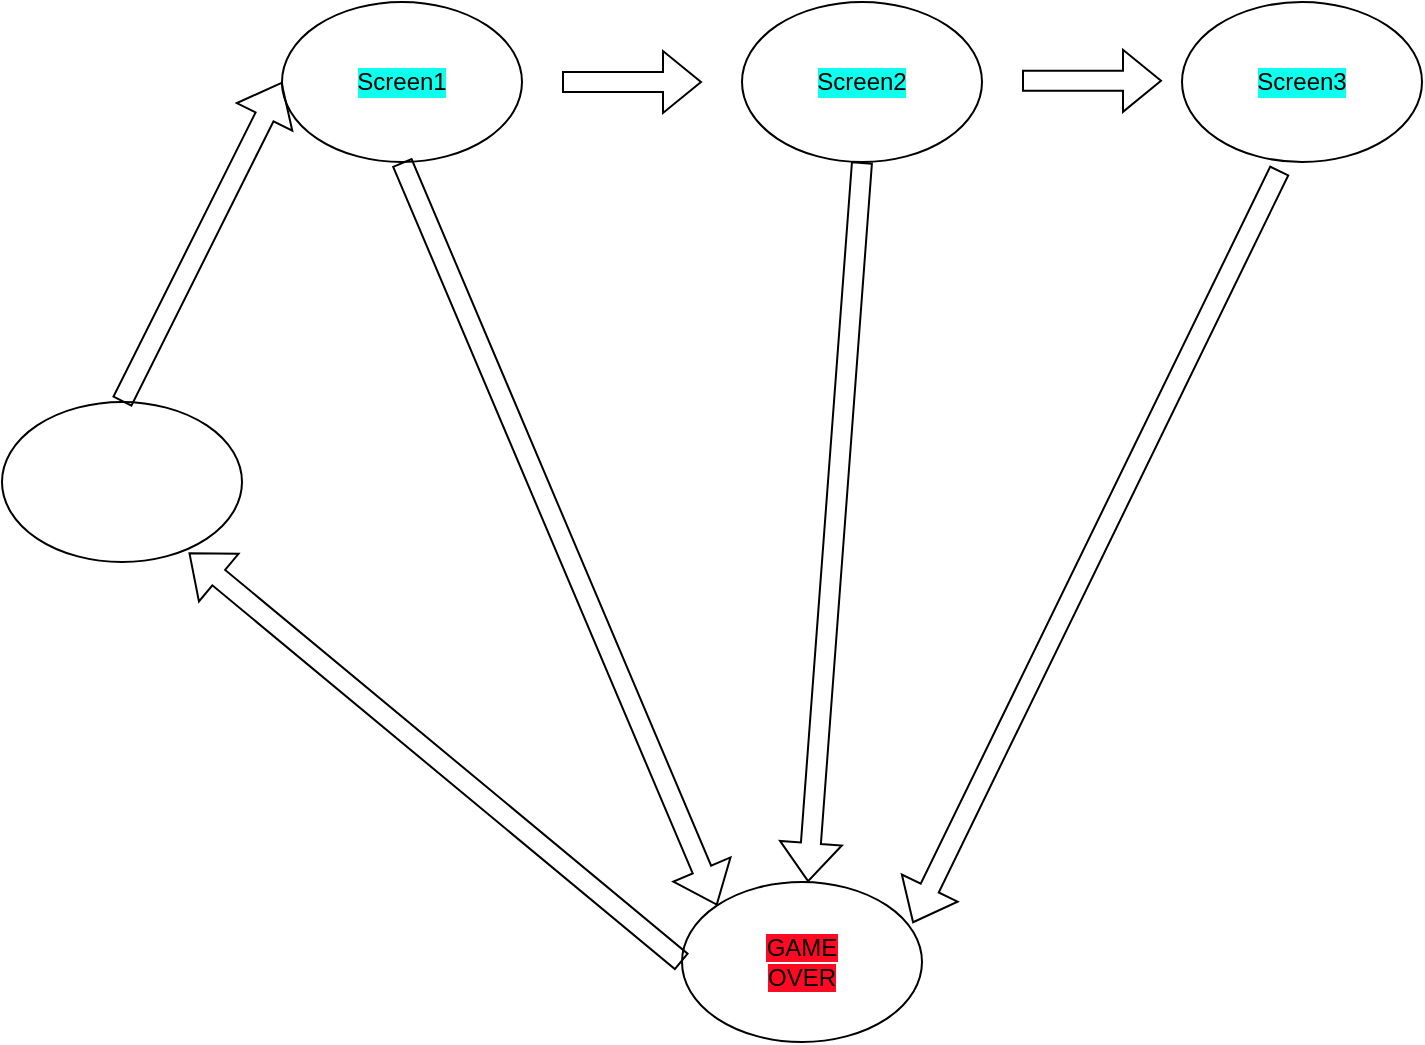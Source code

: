 <mxfile version="26.1.3">
  <diagram name="Page-1" id="00MUMhh6G_l6hy0S-XLZ">
    <mxGraphModel dx="1195" dy="633" grid="1" gridSize="10" guides="1" tooltips="1" connect="1" arrows="1" fold="1" page="1" pageScale="1" pageWidth="850" pageHeight="1100" math="0" shadow="0">
      <root>
        <mxCell id="0" />
        <mxCell id="1" parent="0" />
        <mxCell id="oonZ4Qquk47ODJXB14Qx-2" value="" style="ellipse;whiteSpace=wrap;html=1;" vertex="1" parent="1">
          <mxGeometry x="160" y="210" width="120" height="80" as="geometry" />
        </mxCell>
        <mxCell id="oonZ4Qquk47ODJXB14Qx-3" value="" style="ellipse;whiteSpace=wrap;html=1;" vertex="1" parent="1">
          <mxGeometry x="360" y="650" width="120" height="80" as="geometry" />
        </mxCell>
        <mxCell id="oonZ4Qquk47ODJXB14Qx-4" value="" style="ellipse;whiteSpace=wrap;html=1;" vertex="1" parent="1">
          <mxGeometry x="390" y="210" width="120" height="80" as="geometry" />
        </mxCell>
        <mxCell id="oonZ4Qquk47ODJXB14Qx-5" value="" style="ellipse;whiteSpace=wrap;html=1;" vertex="1" parent="1">
          <mxGeometry x="610" y="210" width="120" height="80" as="geometry" />
        </mxCell>
        <mxCell id="oonZ4Qquk47ODJXB14Qx-6" value="" style="shape=flexArrow;endArrow=classic;html=1;rounded=0;" edge="1" parent="1">
          <mxGeometry width="50" height="50" relative="1" as="geometry">
            <mxPoint x="300" y="250" as="sourcePoint" />
            <mxPoint x="370" y="250" as="targetPoint" />
          </mxGeometry>
        </mxCell>
        <mxCell id="oonZ4Qquk47ODJXB14Qx-7" value="" style="shape=flexArrow;endArrow=classic;html=1;rounded=0;" edge="1" parent="1">
          <mxGeometry width="50" height="50" relative="1" as="geometry">
            <mxPoint x="530" y="249.41" as="sourcePoint" />
            <mxPoint x="600" y="249.41" as="targetPoint" />
          </mxGeometry>
        </mxCell>
        <mxCell id="oonZ4Qquk47ODJXB14Qx-9" value="" style="shape=flexArrow;endArrow=classic;html=1;rounded=0;entryX=0;entryY=0;entryDx=0;entryDy=0;exitX=0.5;exitY=1;exitDx=0;exitDy=0;" edge="1" parent="1" source="oonZ4Qquk47ODJXB14Qx-2" target="oonZ4Qquk47ODJXB14Qx-3">
          <mxGeometry width="50" height="50" relative="1" as="geometry">
            <mxPoint x="290" y="450" as="sourcePoint" />
            <mxPoint x="340" y="400" as="targetPoint" />
          </mxGeometry>
        </mxCell>
        <mxCell id="oonZ4Qquk47ODJXB14Qx-10" value="" style="shape=flexArrow;endArrow=classic;html=1;rounded=0;exitX=0.5;exitY=1;exitDx=0;exitDy=0;" edge="1" parent="1" source="oonZ4Qquk47ODJXB14Qx-4" target="oonZ4Qquk47ODJXB14Qx-3">
          <mxGeometry width="50" height="50" relative="1" as="geometry">
            <mxPoint x="385" y="440" as="sourcePoint" />
            <mxPoint x="455" y="440" as="targetPoint" />
          </mxGeometry>
        </mxCell>
        <mxCell id="oonZ4Qquk47ODJXB14Qx-11" value="" style="shape=flexArrow;endArrow=classic;html=1;rounded=0;entryX=0.961;entryY=0.257;entryDx=0;entryDy=0;entryPerimeter=0;exitX=0.407;exitY=1.051;exitDx=0;exitDy=0;exitPerimeter=0;" edge="1" parent="1" source="oonZ4Qquk47ODJXB14Qx-5" target="oonZ4Qquk47ODJXB14Qx-3">
          <mxGeometry width="50" height="50" relative="1" as="geometry">
            <mxPoint x="330" y="280" as="sourcePoint" />
            <mxPoint x="400" y="280" as="targetPoint" />
          </mxGeometry>
        </mxCell>
        <mxCell id="oonZ4Qquk47ODJXB14Qx-12" value="&lt;span data-darkreader-inline-bgcolor=&quot;&quot; style=&quot;background-color: rgb(255, 10, 34); --darkreader-inline-bgcolor: var(--darkreader-background-ff889d, #800017);&quot;&gt;GAME OVER&lt;/span&gt;" style="text;html=1;align=center;verticalAlign=middle;whiteSpace=wrap;rounded=0;labelBackgroundColor=default;" vertex="1" parent="1">
          <mxGeometry x="390" y="675" width="60" height="30" as="geometry" />
        </mxCell>
        <mxCell id="oonZ4Qquk47ODJXB14Qx-17" value="Screen1" style="text;html=1;align=center;verticalAlign=middle;whiteSpace=wrap;rounded=0;labelBackgroundColor=#0FFFEF;" vertex="1" parent="1">
          <mxGeometry x="190" y="235" width="60" height="30" as="geometry" />
        </mxCell>
        <mxCell id="oonZ4Qquk47ODJXB14Qx-18" value="&lt;div&gt;Screen2&lt;/div&gt;" style="text;html=1;align=center;verticalAlign=middle;whiteSpace=wrap;rounded=0;labelBackgroundColor=#0FFFEF;" vertex="1" parent="1">
          <mxGeometry x="420" y="235" width="60" height="30" as="geometry" />
        </mxCell>
        <mxCell id="oonZ4Qquk47ODJXB14Qx-19" value="Screen3" style="text;html=1;align=center;verticalAlign=middle;whiteSpace=wrap;rounded=0;labelBackgroundColor=#0FFFEF;" vertex="1" parent="1">
          <mxGeometry x="640" y="235" width="60" height="30" as="geometry" />
        </mxCell>
        <mxCell id="oonZ4Qquk47ODJXB14Qx-21" value="" style="ellipse;whiteSpace=wrap;html=1;" vertex="1" parent="1">
          <mxGeometry x="20" y="410" width="120" height="80" as="geometry" />
        </mxCell>
        <mxCell id="oonZ4Qquk47ODJXB14Qx-23" value="" style="shape=flexArrow;endArrow=classic;html=1;rounded=0;entryX=0.778;entryY=0.942;entryDx=0;entryDy=0;entryPerimeter=0;exitX=0;exitY=0.5;exitDx=0;exitDy=0;" edge="1" parent="1" source="oonZ4Qquk47ODJXB14Qx-3" target="oonZ4Qquk47ODJXB14Qx-21">
          <mxGeometry width="50" height="50" relative="1" as="geometry">
            <mxPoint x="310" y="470" as="sourcePoint" />
            <mxPoint x="360" y="420" as="targetPoint" />
          </mxGeometry>
        </mxCell>
        <mxCell id="oonZ4Qquk47ODJXB14Qx-24" value="" style="shape=flexArrow;endArrow=classic;html=1;rounded=0;entryX=0;entryY=0.5;entryDx=0;entryDy=0;exitX=0.5;exitY=0;exitDx=0;exitDy=0;" edge="1" parent="1" source="oonZ4Qquk47ODJXB14Qx-21" target="oonZ4Qquk47ODJXB14Qx-2">
          <mxGeometry width="50" height="50" relative="1" as="geometry">
            <mxPoint x="310" y="470" as="sourcePoint" />
            <mxPoint x="360" y="420" as="targetPoint" />
          </mxGeometry>
        </mxCell>
      </root>
    </mxGraphModel>
  </diagram>
</mxfile>

